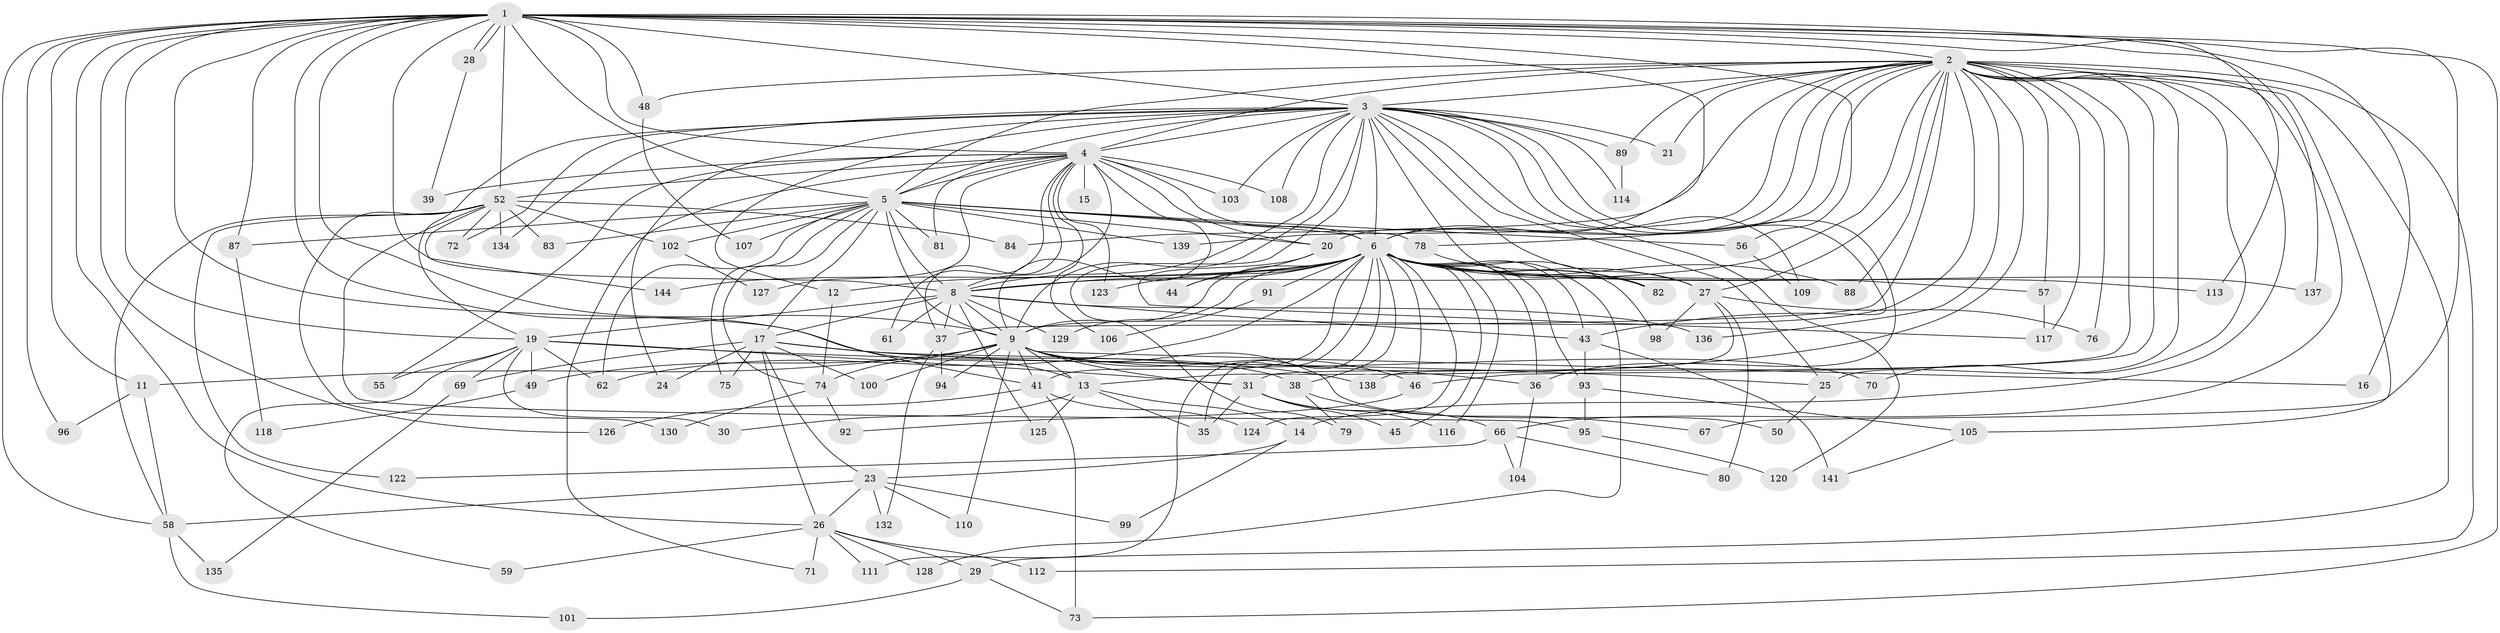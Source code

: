 // original degree distribution, {31: 0.006944444444444444, 34: 0.006944444444444444, 26: 0.006944444444444444, 15: 0.006944444444444444, 24: 0.006944444444444444, 25: 0.006944444444444444, 21: 0.006944444444444444, 17: 0.006944444444444444, 20: 0.006944444444444444, 19: 0.006944444444444444, 5: 0.0625, 3: 0.19444444444444445, 4: 0.08333333333333333, 2: 0.5416666666666666, 11: 0.006944444444444444, 10: 0.013888888888888888, 7: 0.020833333333333332, 9: 0.006944444444444444}
// Generated by graph-tools (version 1.1) at 2025/11/02/27/25 16:11:03]
// undirected, 113 vertices, 256 edges
graph export_dot {
graph [start="1"]
  node [color=gray90,style=filled];
  1 [super="+140"];
  2 [super="+33"];
  3 [super="+53"];
  4 [super="+10"];
  5 [super="+42"];
  6 [super="+7"];
  8 [super="+22"];
  9 [super="+40"];
  11 [super="+54"];
  12;
  13 [super="+18"];
  14;
  15;
  16;
  17 [super="+34"];
  19 [super="+32"];
  20 [super="+63"];
  21;
  23;
  24;
  25;
  26 [super="+68"];
  27 [super="+64"];
  28;
  29;
  30;
  31 [super="+47"];
  35 [super="+51"];
  36 [super="+86"];
  37 [super="+65"];
  38 [super="+115"];
  39;
  41 [super="+60"];
  43 [super="+97"];
  44;
  45;
  46 [super="+143"];
  48;
  49;
  50;
  52 [super="+85"];
  55;
  56;
  57 [super="+142"];
  58 [super="+77"];
  59;
  61;
  62 [super="+119"];
  66;
  67;
  69;
  70;
  71;
  72;
  73 [super="+121"];
  74 [super="+90"];
  75 [super="+131"];
  76;
  78 [super="+133"];
  79;
  80;
  81;
  82;
  83;
  84;
  87;
  88;
  89;
  91;
  92;
  93;
  94;
  95;
  96;
  98;
  99;
  100;
  101;
  102;
  103;
  104;
  105;
  106;
  107;
  108;
  109;
  110;
  111;
  112;
  113;
  114;
  116;
  117;
  118;
  120;
  122;
  123;
  124;
  125;
  126;
  127;
  128;
  129;
  130;
  132;
  134;
  135;
  136;
  137;
  138;
  139;
  141;
  144;
  1 -- 2;
  1 -- 3;
  1 -- 4 [weight=2];
  1 -- 5 [weight=2];
  1 -- 6 [weight=2];
  1 -- 8;
  1 -- 9;
  1 -- 11 [weight=2];
  1 -- 16;
  1 -- 19;
  1 -- 26 [weight=2];
  1 -- 28;
  1 -- 28;
  1 -- 48;
  1 -- 52;
  1 -- 56;
  1 -- 58;
  1 -- 67;
  1 -- 73;
  1 -- 87;
  1 -- 96;
  1 -- 113;
  1 -- 126;
  1 -- 137;
  1 -- 41;
  1 -- 13;
  2 -- 3;
  2 -- 4 [weight=2];
  2 -- 5;
  2 -- 6 [weight=2];
  2 -- 8;
  2 -- 9 [weight=2];
  2 -- 13;
  2 -- 14;
  2 -- 20;
  2 -- 21;
  2 -- 25 [weight=2];
  2 -- 27;
  2 -- 29;
  2 -- 31;
  2 -- 37;
  2 -- 46;
  2 -- 48;
  2 -- 57;
  2 -- 66;
  2 -- 70;
  2 -- 76;
  2 -- 78;
  2 -- 84;
  2 -- 88;
  2 -- 89;
  2 -- 112;
  2 -- 117;
  2 -- 136;
  2 -- 139;
  2 -- 105;
  3 -- 4 [weight=2];
  3 -- 5;
  3 -- 6 [weight=2];
  3 -- 8;
  3 -- 9;
  3 -- 12;
  3 -- 21;
  3 -- 24;
  3 -- 25;
  3 -- 36;
  3 -- 72;
  3 -- 79;
  3 -- 82;
  3 -- 103;
  3 -- 108;
  3 -- 109;
  3 -- 114;
  3 -- 120;
  3 -- 134;
  3 -- 19;
  3 -- 89;
  3 -- 43;
  3 -- 27;
  4 -- 5 [weight=3];
  4 -- 6 [weight=4];
  4 -- 8 [weight=2];
  4 -- 9 [weight=2];
  4 -- 15 [weight=2];
  4 -- 20;
  4 -- 61;
  4 -- 81;
  4 -- 108;
  4 -- 123;
  4 -- 37;
  4 -- 39;
  4 -- 71;
  4 -- 103;
  4 -- 106;
  4 -- 52;
  4 -- 55;
  4 -- 127;
  5 -- 6 [weight=2];
  5 -- 8;
  5 -- 9;
  5 -- 17;
  5 -- 56;
  5 -- 74;
  5 -- 75;
  5 -- 78;
  5 -- 81;
  5 -- 83;
  5 -- 87;
  5 -- 102;
  5 -- 107;
  5 -- 139;
  5 -- 62;
  5 -- 20;
  6 -- 8 [weight=2];
  6 -- 9 [weight=2];
  6 -- 12;
  6 -- 27;
  6 -- 38 [weight=2];
  6 -- 41;
  6 -- 43;
  6 -- 46;
  6 -- 57;
  6 -- 62;
  6 -- 91 [weight=2];
  6 -- 93;
  6 -- 111;
  6 -- 113;
  6 -- 123;
  6 -- 124;
  6 -- 128;
  6 -- 129;
  6 -- 137;
  6 -- 144;
  6 -- 82;
  6 -- 88;
  6 -- 98;
  6 -- 36;
  6 -- 44;
  6 -- 45;
  6 -- 116;
  6 -- 35;
  8 -- 9;
  8 -- 17 [weight=2];
  8 -- 19;
  8 -- 43;
  8 -- 61;
  8 -- 125;
  8 -- 129;
  8 -- 136;
  8 -- 37;
  9 -- 11;
  9 -- 13;
  9 -- 16;
  9 -- 31;
  9 -- 41;
  9 -- 49;
  9 -- 50;
  9 -- 110;
  9 -- 100;
  9 -- 70;
  9 -- 94;
  9 -- 46;
  9 -- 74;
  11 -- 96;
  11 -- 58;
  12 -- 74;
  13 -- 14;
  13 -- 125;
  13 -- 35;
  13 -- 30;
  14 -- 23;
  14 -- 99;
  17 -- 23;
  17 -- 24;
  17 -- 69;
  17 -- 100;
  17 -- 138;
  17 -- 26;
  17 -- 75 [weight=2];
  17 -- 38;
  17 -- 36;
  19 -- 30;
  19 -- 49;
  19 -- 55;
  19 -- 59;
  19 -- 62;
  19 -- 69;
  19 -- 25;
  19 -- 31;
  20 -- 44;
  20 -- 117;
  23 -- 26;
  23 -- 58;
  23 -- 99;
  23 -- 110;
  23 -- 132;
  25 -- 50;
  26 -- 29;
  26 -- 59;
  26 -- 111;
  26 -- 112;
  26 -- 128;
  26 -- 71;
  27 -- 76;
  27 -- 80;
  27 -- 98;
  27 -- 138;
  28 -- 39;
  29 -- 73;
  29 -- 101;
  31 -- 35;
  31 -- 45;
  31 -- 66;
  31 -- 116;
  36 -- 104;
  37 -- 94;
  37 -- 132;
  38 -- 67;
  38 -- 79;
  41 -- 126;
  41 -- 73;
  41 -- 124;
  43 -- 93;
  43 -- 141;
  46 -- 92;
  48 -- 107;
  49 -- 118;
  52 -- 72;
  52 -- 83;
  52 -- 84;
  52 -- 95;
  52 -- 122;
  52 -- 130;
  52 -- 144;
  52 -- 58;
  52 -- 102;
  52 -- 134;
  56 -- 109;
  57 -- 117;
  58 -- 101;
  58 -- 135;
  66 -- 80;
  66 -- 104;
  66 -- 122;
  69 -- 135;
  74 -- 92;
  74 -- 130;
  78 -- 82;
  87 -- 118;
  89 -- 114;
  91 -- 106;
  93 -- 95;
  93 -- 105;
  95 -- 120;
  102 -- 127;
  105 -- 141;
}
